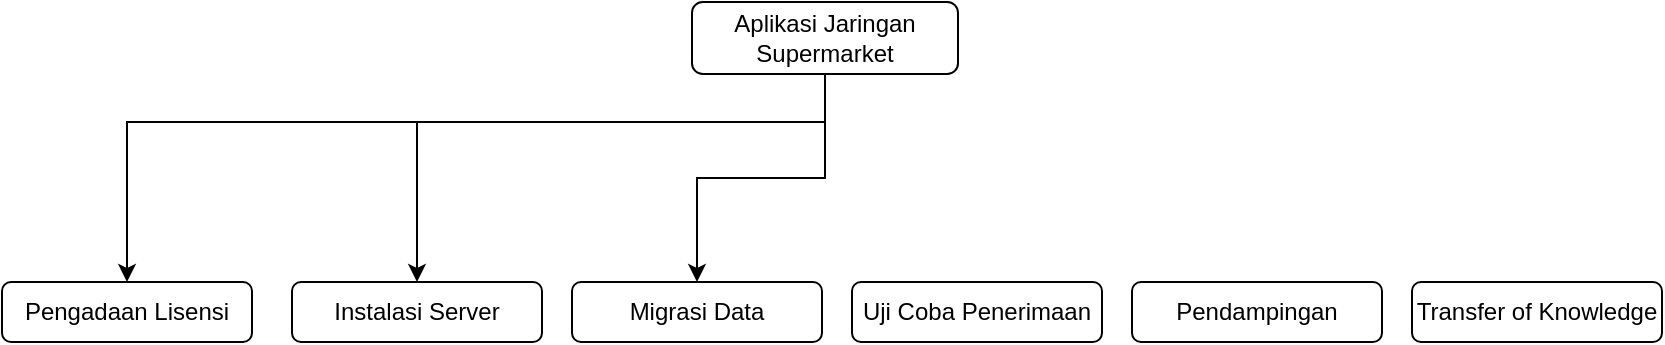 <mxfile version="13.9.9" type="device"><diagram id="JOhgNtDtCseL2_D8a3WN" name="Page-1"><mxGraphModel dx="920" dy="485" grid="1" gridSize="10" guides="1" tooltips="1" connect="1" arrows="1" fold="1" page="1" pageScale="1" pageWidth="827" pageHeight="1169" math="0" shadow="0"><root><mxCell id="0"/><mxCell id="1" parent="0"/><mxCell id="ygzYbD9ItSNUNGC8a9nV-9" style="edgeStyle=orthogonalEdgeStyle;rounded=0;orthogonalLoop=1;jettySize=auto;html=1;entryX=0.5;entryY=0;entryDx=0;entryDy=0;" edge="1" parent="1" source="ygzYbD9ItSNUNGC8a9nV-1" target="ygzYbD9ItSNUNGC8a9nV-2"><mxGeometry relative="1" as="geometry"><Array as="points"><mxPoint x="436" y="110"/><mxPoint x="88" y="110"/></Array></mxGeometry></mxCell><mxCell id="ygzYbD9ItSNUNGC8a9nV-10" style="edgeStyle=orthogonalEdgeStyle;rounded=0;orthogonalLoop=1;jettySize=auto;html=1;entryX=0.5;entryY=0;entryDx=0;entryDy=0;" edge="1" parent="1" source="ygzYbD9ItSNUNGC8a9nV-1" target="ygzYbD9ItSNUNGC8a9nV-4"><mxGeometry relative="1" as="geometry"><Array as="points"><mxPoint x="436" y="110"/><mxPoint x="232" y="110"/></Array></mxGeometry></mxCell><mxCell id="ygzYbD9ItSNUNGC8a9nV-11" style="edgeStyle=orthogonalEdgeStyle;rounded=0;orthogonalLoop=1;jettySize=auto;html=1;entryX=0.5;entryY=0;entryDx=0;entryDy=0;" edge="1" parent="1" source="ygzYbD9ItSNUNGC8a9nV-1" target="ygzYbD9ItSNUNGC8a9nV-5"><mxGeometry relative="1" as="geometry"/></mxCell><mxCell id="ygzYbD9ItSNUNGC8a9nV-1" value="Aplikasi Jaringan Supermarket" style="rounded=1;whiteSpace=wrap;html=1;" vertex="1" parent="1"><mxGeometry x="370" y="50" width="133" height="36" as="geometry"/></mxCell><mxCell id="ygzYbD9ItSNUNGC8a9nV-2" value="Pengadaan Lisensi" style="rounded=1;whiteSpace=wrap;html=1;" vertex="1" parent="1"><mxGeometry x="25" y="190" width="125" height="30" as="geometry"/></mxCell><mxCell id="ygzYbD9ItSNUNGC8a9nV-4" value="Instalasi Server" style="rounded=1;whiteSpace=wrap;html=1;" vertex="1" parent="1"><mxGeometry x="170" y="190" width="125" height="30" as="geometry"/></mxCell><mxCell id="ygzYbD9ItSNUNGC8a9nV-5" value="Migrasi Data" style="rounded=1;whiteSpace=wrap;html=1;" vertex="1" parent="1"><mxGeometry x="310" y="190" width="125" height="30" as="geometry"/></mxCell><mxCell id="ygzYbD9ItSNUNGC8a9nV-6" value="Uji Coba Penerimaan" style="rounded=1;whiteSpace=wrap;html=1;" vertex="1" parent="1"><mxGeometry x="450" y="190" width="125" height="30" as="geometry"/></mxCell><mxCell id="ygzYbD9ItSNUNGC8a9nV-7" value="Pendampingan" style="rounded=1;whiteSpace=wrap;html=1;" vertex="1" parent="1"><mxGeometry x="590" y="190" width="125" height="30" as="geometry"/></mxCell><mxCell id="ygzYbD9ItSNUNGC8a9nV-8" value="Transfer of Knowledge" style="rounded=1;whiteSpace=wrap;html=1;" vertex="1" parent="1"><mxGeometry x="730" y="190" width="125" height="30" as="geometry"/></mxCell></root></mxGraphModel></diagram></mxfile>